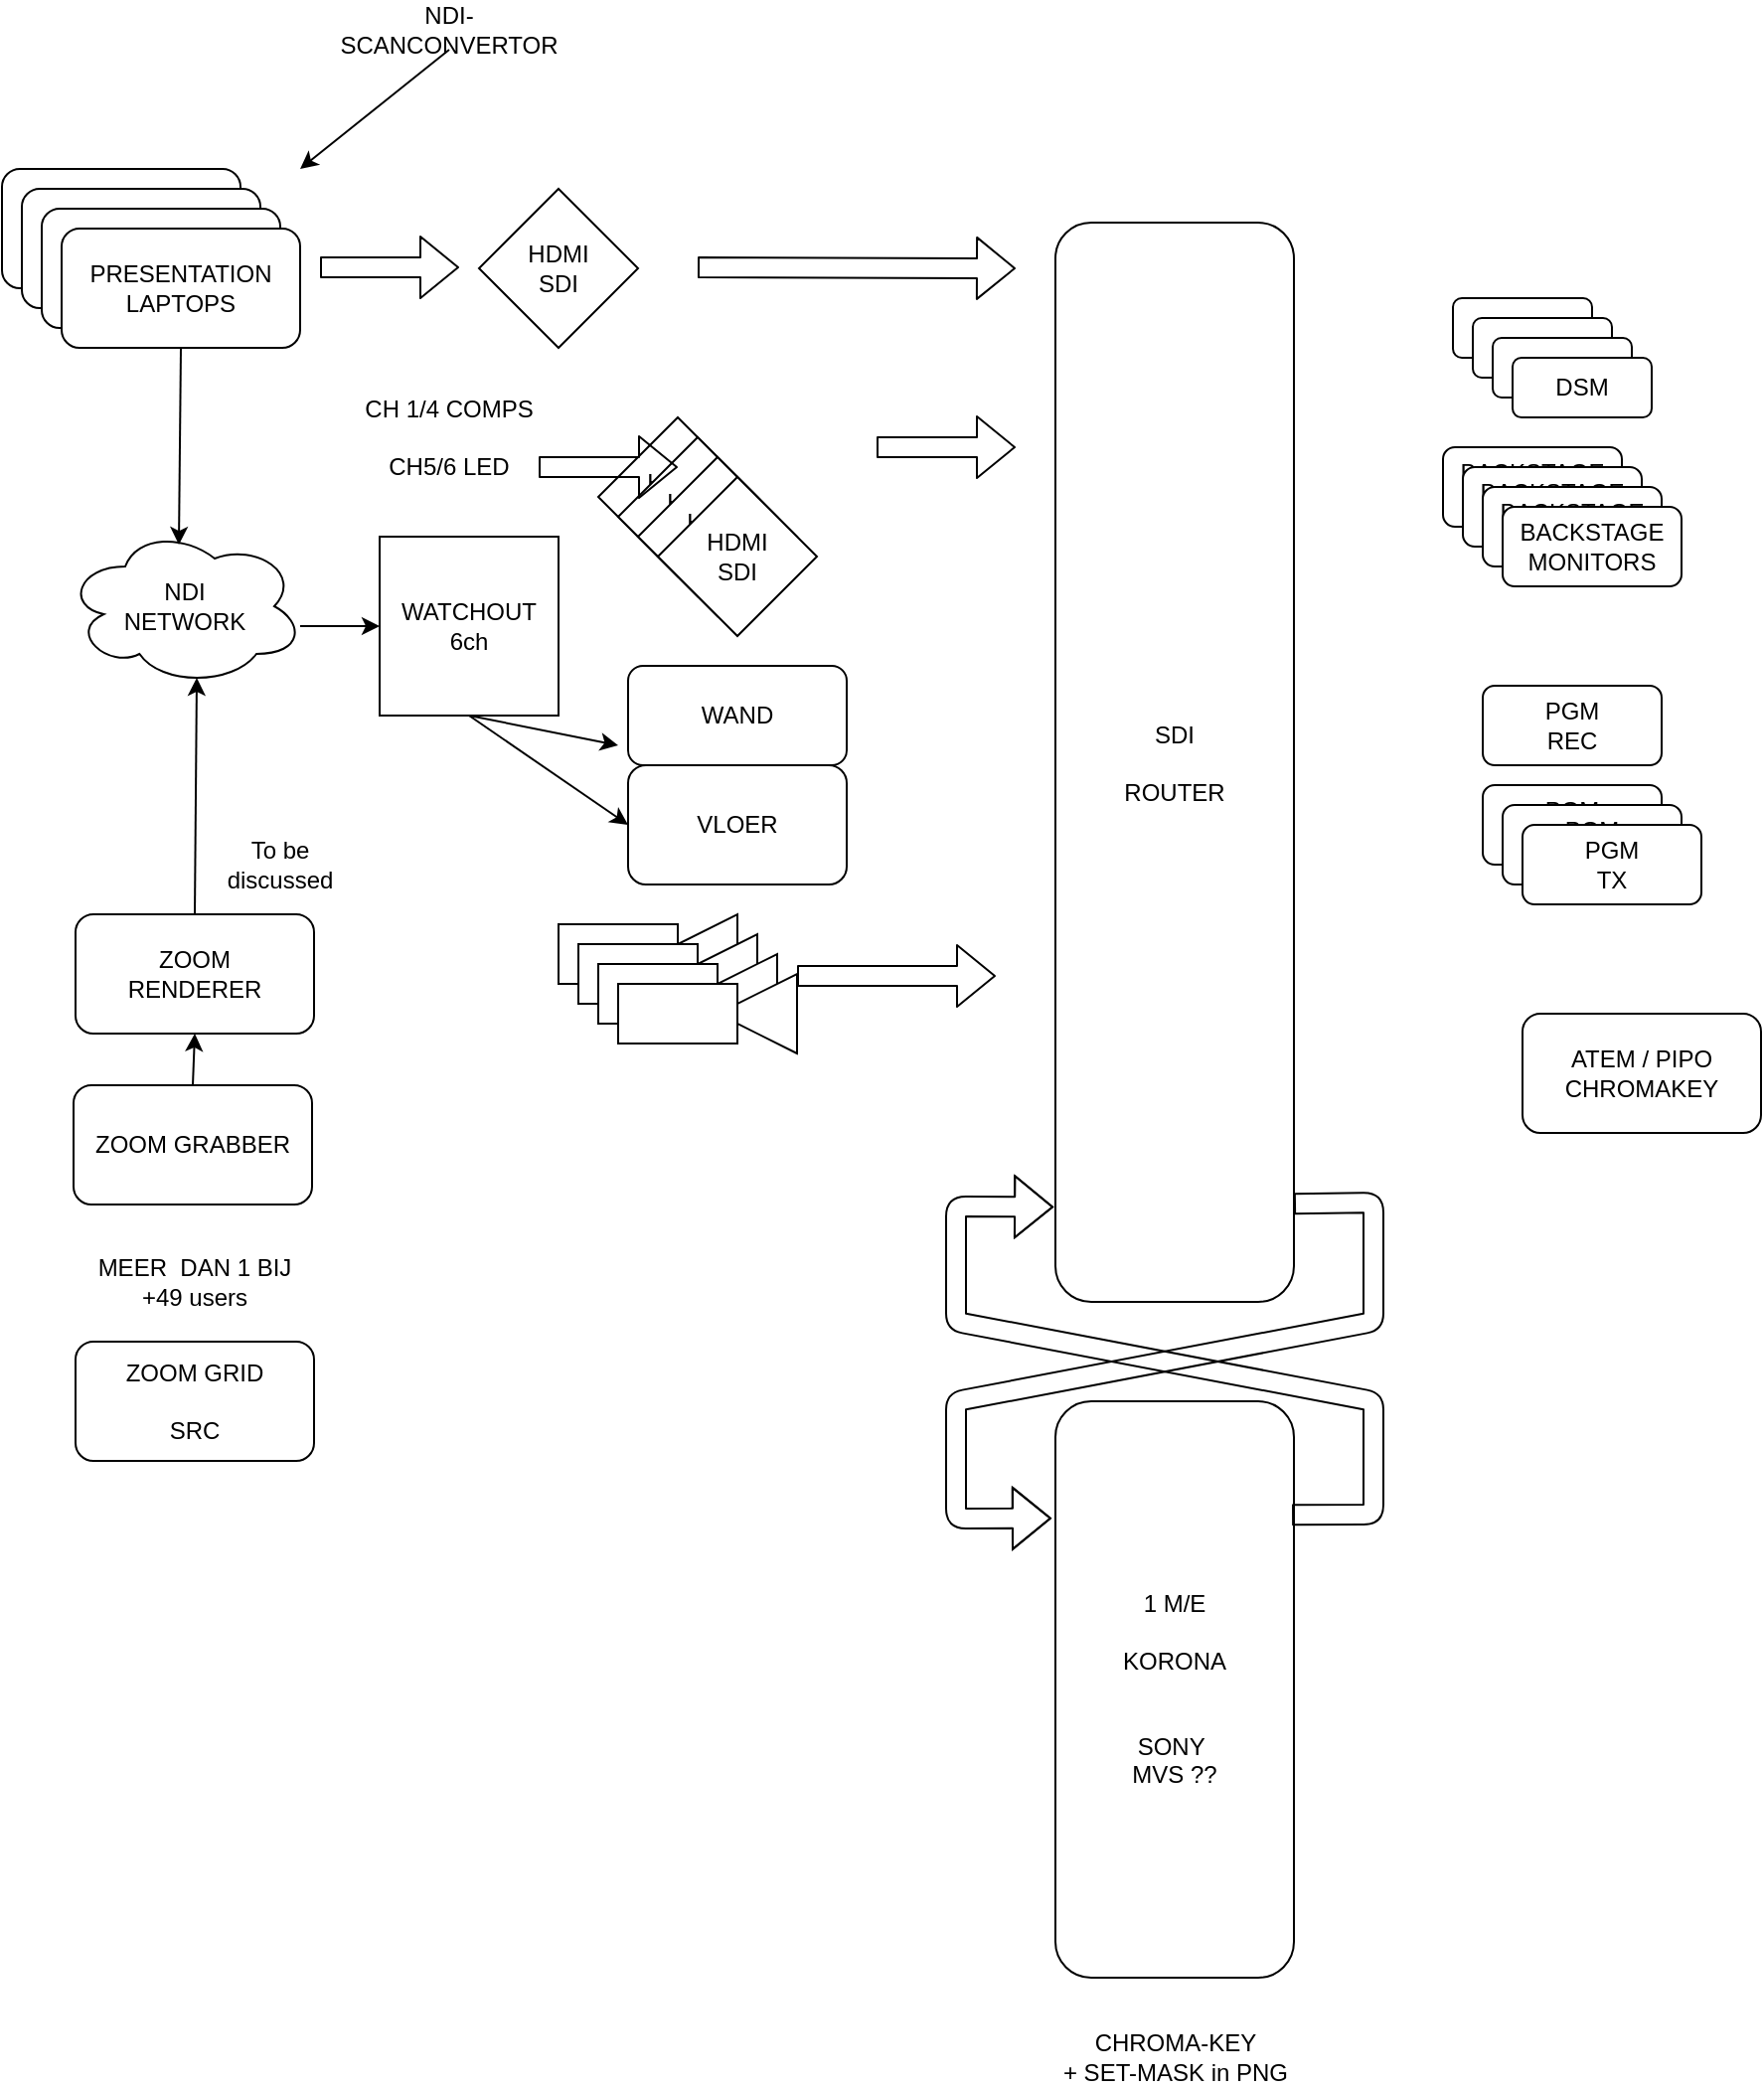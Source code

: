 <mxfile version="13.2.6" type="github"><diagram id="eEAOjsJDKE1D3GFsWQ7s" name="Page-1"><mxGraphModel grid="1" dx="1896" dy="1216" gridSize="10" guides="1" tooltips="1" connect="1" arrows="1" fold="1" page="1" pageScale="1" pageWidth="3300" pageHeight="4681" math="0" shadow="0"><root><mxCell id="0"/><mxCell id="1" parent="0"/><mxCell id="Dp8Bf7_LkVQwsHwpjl2c-26" value="" parent="1" vertex="1" style="triangle;whiteSpace=wrap;html=1;rotation=-180;"><mxGeometry as="geometry" width="40" height="40" x="370" y="595"/></mxCell><mxCell id="Dp8Bf7_LkVQwsHwpjl2c-28" value="" parent="1" vertex="1" style="triangle;whiteSpace=wrap;html=1;rotation=-180;"><mxGeometry as="geometry" width="40" height="40" x="380" y="605"/></mxCell><mxCell id="Dp8Bf7_LkVQwsHwpjl2c-30" value="" parent="1" vertex="1" style="triangle;whiteSpace=wrap;html=1;rotation=-180;"><mxGeometry as="geometry" width="40" height="40" x="390" y="615"/></mxCell><mxCell id="Dp8Bf7_LkVQwsHwpjl2c-32" value="" parent="1" vertex="1" style="triangle;whiteSpace=wrap;html=1;rotation=-180;"><mxGeometry as="geometry" width="40" height="40" x="400" y="625"/></mxCell><mxCell id="snb9pGxtx2AWnqhrzFJE-1" value="DSM" parent="1" vertex="1" style="rounded=1;whiteSpace=wrap;html=1;"><mxGeometry as="geometry" width="70" height="30" x="770" y="285"/></mxCell><mxCell id="snb9pGxtx2AWnqhrzFJE-2" value="DSM" parent="1" vertex="1" style="rounded=1;whiteSpace=wrap;html=1;"><mxGeometry as="geometry" width="70" height="30" x="780" y="295"/></mxCell><mxCell id="snb9pGxtx2AWnqhrzFJE-3" value="DSM" parent="1" vertex="1" style="rounded=1;whiteSpace=wrap;html=1;"><mxGeometry as="geometry" width="70" height="30" x="790" y="305"/></mxCell><mxCell id="snb9pGxtx2AWnqhrzFJE-4" value="DSM" parent="1" vertex="1" style="rounded=1;whiteSpace=wrap;html=1;"><mxGeometry as="geometry" width="70" height="30" x="800" y="315"/></mxCell><mxCell id="snb9pGxtx2AWnqhrzFJE-5" value="WATCHOUT 6ch" parent="1" vertex="1" style="whiteSpace=wrap;html=1;aspect=fixed;"><mxGeometry as="geometry" width="90" height="90" x="230" y="405"/></mxCell><mxCell id="snb9pGxtx2AWnqhrzFJE-6" value="WAND" parent="1" vertex="1" style="rounded=1;whiteSpace=wrap;html=1;"><mxGeometry as="geometry" width="110" height="50" x="355" y="470"/></mxCell><mxCell id="snb9pGxtx2AWnqhrzFJE-7" value="VLOER" parent="1" vertex="1" style="rounded=1;whiteSpace=wrap;html=1;"><mxGeometry as="geometry" width="110" height="60" x="355" y="520"/></mxCell><mxCell id="snb9pGxtx2AWnqhrzFJE-8" value="PGM&lt;br&gt;REC" parent="1" vertex="1" style="rounded=1;whiteSpace=wrap;html=1;"><mxGeometry as="geometry" width="90" height="40" x="785" y="480"/></mxCell><mxCell id="snb9pGxtx2AWnqhrzFJE-9" value="PGM&lt;br&gt;TX" parent="1" vertex="1" style="rounded=1;whiteSpace=wrap;html=1;"><mxGeometry as="geometry" width="90" height="40" x="785" y="530"/></mxCell><mxCell id="snb9pGxtx2AWnqhrzFJE-12" value="BACKSTAGE&lt;br&gt;MONITORS" parent="1" vertex="1" style="rounded=1;whiteSpace=wrap;html=1;"><mxGeometry as="geometry" width="90" height="40" x="765" y="360"/></mxCell><mxCell id="snb9pGxtx2AWnqhrzFJE-13" value="BACKSTAGE&lt;br&gt;MONITORS" parent="1" vertex="1" style="rounded=1;whiteSpace=wrap;html=1;"><mxGeometry as="geometry" width="90" height="40" x="775" y="370"/></mxCell><mxCell id="snb9pGxtx2AWnqhrzFJE-14" value="BACKSTAGE&lt;br&gt;MONITORS" parent="1" vertex="1" style="rounded=1;whiteSpace=wrap;html=1;"><mxGeometry as="geometry" width="90" height="40" x="785" y="380"/></mxCell><mxCell id="snb9pGxtx2AWnqhrzFJE-15" value="BACKSTAGE&lt;br&gt;MONITORS" parent="1" vertex="1" style="rounded=1;whiteSpace=wrap;html=1;"><mxGeometry as="geometry" width="90" height="40" x="795" y="390"/></mxCell><mxCell id="Dp8Bf7_LkVQwsHwpjl2c-1" value="PRESENTATION&lt;br&gt;LAPTOPS" parent="1" vertex="1" style="rounded=1;whiteSpace=wrap;html=1;"><mxGeometry as="geometry" width="120" height="60" x="40" y="220"/></mxCell><mxCell id="Dp8Bf7_LkVQwsHwpjl2c-2" value="PRESENTATION&lt;br&gt;LAPTOPS" parent="1" vertex="1" style="rounded=1;whiteSpace=wrap;html=1;"><mxGeometry as="geometry" width="120" height="60" x="50" y="230"/></mxCell><mxCell id="Dp8Bf7_LkVQwsHwpjl2c-3" value="PRESENTATION&lt;br&gt;LAPTOPS" parent="1" vertex="1" style="rounded=1;whiteSpace=wrap;html=1;"><mxGeometry as="geometry" width="120" height="60" x="60" y="240"/></mxCell><mxCell id="Dp8Bf7_LkVQwsHwpjl2c-4" value="PRESENTATION&lt;br&gt;LAPTOPS" parent="1" vertex="1" style="rounded=1;whiteSpace=wrap;html=1;"><mxGeometry as="geometry" width="120" height="60" x="70" y="250"/></mxCell><mxCell id="Dp8Bf7_LkVQwsHwpjl2c-5" value="HDMI&lt;br&gt;SDI" parent="1" vertex="1" style="rhombus;whiteSpace=wrap;html=1;"><mxGeometry as="geometry" width="80" height="80" x="280" y="230"/></mxCell><mxCell id="Dp8Bf7_LkVQwsHwpjl2c-6" value="" parent="1" style="shape=flexArrow;endArrow=classic;html=1;" edge="1"><mxGeometry as="geometry" width="50" height="50" relative="1"><mxPoint as="sourcePoint" x="200" y="269.5"/><mxPoint as="targetPoint" x="270" y="269.5"/></mxGeometry></mxCell><mxCell id="Dp8Bf7_LkVQwsHwpjl2c-7" value="SDI&lt;br&gt;&lt;br&gt;ROUTER" parent="1" vertex="1" style="rounded=1;whiteSpace=wrap;html=1;"><mxGeometry as="geometry" width="120" height="543" x="570" y="247"/></mxCell><mxCell id="Dp8Bf7_LkVQwsHwpjl2c-9" value="NDI-SCANCONVERTOR" parent="1" vertex="1" style="text;html=1;strokeColor=none;fillColor=none;align=center;verticalAlign=middle;whiteSpace=wrap;rounded=0;"><mxGeometry as="geometry" width="110" height="20" x="210" y="140"/></mxCell><mxCell id="Dp8Bf7_LkVQwsHwpjl2c-11" value="" parent="1" style="endArrow=classic;html=1;exitX=0.5;exitY=1;exitDx=0;exitDy=0;" edge="1" source="Dp8Bf7_LkVQwsHwpjl2c-9"><mxGeometry as="geometry" width="50" height="50" relative="1"><mxPoint as="sourcePoint" x="390" y="590"/><mxPoint as="targetPoint" x="190" y="220"/></mxGeometry></mxCell><mxCell id="Dp8Bf7_LkVQwsHwpjl2c-13" value="" parent="1" style="endArrow=classic;html=1;entryX=0;entryY=0.5;entryDx=0;entryDy=0;" edge="1" target="snb9pGxtx2AWnqhrzFJE-5"><mxGeometry as="geometry" width="50" height="50" relative="1"><mxPoint as="sourcePoint" x="190" y="450"/><mxPoint as="targetPoint" x="440" y="540"/></mxGeometry></mxCell><mxCell id="Dp8Bf7_LkVQwsHwpjl2c-14" value="NDI&lt;br&gt;NETWORK" parent="1" vertex="1" style="ellipse;shape=cloud;whiteSpace=wrap;html=1;"><mxGeometry as="geometry" width="120" height="80" x="72" y="400"/></mxCell><mxCell id="Dp8Bf7_LkVQwsHwpjl2c-15" value="" parent="1" style="endArrow=classic;html=1;exitX=0.5;exitY=1;exitDx=0;exitDy=0;entryX=0.475;entryY=0.113;entryDx=0;entryDy=0;entryPerimeter=0;" edge="1" source="Dp8Bf7_LkVQwsHwpjl2c-4" target="Dp8Bf7_LkVQwsHwpjl2c-14"><mxGeometry as="geometry" width="50" height="50" relative="1"><mxPoint as="sourcePoint" x="390" y="590"/><mxPoint as="targetPoint" x="440" y="540"/></mxGeometry></mxCell><mxCell id="Dp8Bf7_LkVQwsHwpjl2c-16" value="HDMI&lt;br&gt;SDI" parent="1" vertex="1" style="rhombus;whiteSpace=wrap;html=1;"><mxGeometry as="geometry" width="80" height="80" x="340" y="345"/></mxCell><mxCell id="Dp8Bf7_LkVQwsHwpjl2c-17" value="HDMI&lt;br&gt;SDI" parent="1" vertex="1" style="rhombus;whiteSpace=wrap;html=1;"><mxGeometry as="geometry" width="80" height="80" x="350" y="355"/></mxCell><mxCell id="Dp8Bf7_LkVQwsHwpjl2c-18" value="HDMI&lt;br&gt;SDI" parent="1" vertex="1" style="rhombus;whiteSpace=wrap;html=1;"><mxGeometry as="geometry" width="80" height="80" x="360" y="365"/></mxCell><mxCell id="Dp8Bf7_LkVQwsHwpjl2c-19" value="HDMI&lt;br&gt;SDI" parent="1" vertex="1" style="rhombus;whiteSpace=wrap;html=1;"><mxGeometry as="geometry" width="80" height="80" x="370" y="375"/></mxCell><mxCell id="Dp8Bf7_LkVQwsHwpjl2c-21" value="" parent="1" style="shape=flexArrow;endArrow=classic;html=1;" edge="1"><mxGeometry as="geometry" width="50" height="50" relative="1"><mxPoint as="sourcePoint" x="390" y="269.5"/><mxPoint as="targetPoint" x="550" y="270"/></mxGeometry></mxCell><mxCell id="Dp8Bf7_LkVQwsHwpjl2c-22" value="" parent="1" style="shape=flexArrow;endArrow=classic;html=1;" edge="1"><mxGeometry as="geometry" width="50" height="50" relative="1"><mxPoint as="sourcePoint" x="480" y="360"/><mxPoint as="targetPoint" x="550" y="360"/></mxGeometry></mxCell><mxCell id="Dp8Bf7_LkVQwsHwpjl2c-23" value="CH 1/4 COMPS&lt;br&gt;&lt;br&gt;CH5/6 LED" parent="1" vertex="1" style="text;html=1;strokeColor=none;fillColor=none;align=center;verticalAlign=middle;whiteSpace=wrap;rounded=0;"><mxGeometry as="geometry" width="100" height="30" x="215" y="340"/></mxCell><mxCell id="Dp8Bf7_LkVQwsHwpjl2c-24" value="1 M/E&lt;br&gt;&lt;br&gt;KORONA&lt;br&gt;&lt;br&gt;&lt;br&gt;SONY&amp;nbsp;&lt;br&gt;MVS ??" parent="1" vertex="1" style="rounded=1;whiteSpace=wrap;html=1;"><mxGeometry as="geometry" width="120" height="290" x="570" y="840"/></mxCell><mxCell id="Dp8Bf7_LkVQwsHwpjl2c-25" value="" parent="1" vertex="1" style="rounded=0;whiteSpace=wrap;html=1;"><mxGeometry as="geometry" width="60" height="30" x="320" y="600"/></mxCell><mxCell id="Dp8Bf7_LkVQwsHwpjl2c-27" value="" parent="1" vertex="1" style="rounded=0;whiteSpace=wrap;html=1;"><mxGeometry as="geometry" width="60" height="30" x="330" y="610"/></mxCell><mxCell id="Dp8Bf7_LkVQwsHwpjl2c-29" value="" parent="1" vertex="1" style="rounded=0;whiteSpace=wrap;html=1;"><mxGeometry as="geometry" width="60" height="30" x="340" y="620"/></mxCell><mxCell id="Dp8Bf7_LkVQwsHwpjl2c-31" value="" parent="1" vertex="1" style="rounded=0;whiteSpace=wrap;html=1;"><mxGeometry as="geometry" width="60" height="30" x="350" y="630"/></mxCell><mxCell id="Dp8Bf7_LkVQwsHwpjl2c-33" value="CHROMA-KEY&lt;br&gt;+ SET-MASK in PNG" parent="1" vertex="1" style="text;html=1;strokeColor=none;fillColor=none;align=center;verticalAlign=middle;whiteSpace=wrap;rounded=0;"><mxGeometry as="geometry" width="165" height="20" x="547.5" y="1160"/></mxCell><mxCell id="Dp8Bf7_LkVQwsHwpjl2c-34" value="" parent="1" style="shape=flexArrow;endArrow=classic;html=1;entryX=-0.017;entryY=0.203;entryDx=0;entryDy=0;entryPerimeter=0;exitX=1;exitY=0.909;exitDx=0;exitDy=0;exitPerimeter=0;" edge="1" source="Dp8Bf7_LkVQwsHwpjl2c-7" target="Dp8Bf7_LkVQwsHwpjl2c-24"><mxGeometry as="geometry" width="50" height="50" relative="1"><mxPoint as="sourcePoint" x="700" y="740"/><mxPoint as="targetPoint" x="340" y="690"/><Array as="points"><mxPoint x="730" y="740"/><mxPoint x="730" y="800"/><mxPoint x="520" y="840"/><mxPoint x="520" y="899"/></Array></mxGeometry></mxCell><mxCell id="Dp8Bf7_LkVQwsHwpjl2c-35" value="" parent="1" style="shape=flexArrow;endArrow=classic;html=1;entryX=-0.008;entryY=0.912;entryDx=0;entryDy=0;entryPerimeter=0;exitX=0.992;exitY=0.197;exitDx=0;exitDy=0;exitPerimeter=0;" edge="1" source="Dp8Bf7_LkVQwsHwpjl2c-24" target="Dp8Bf7_LkVQwsHwpjl2c-7"><mxGeometry as="geometry" width="50" height="50" relative="1"><mxPoint as="sourcePoint" x="700" y="750.587"/><mxPoint as="targetPoint" x="577.96" y="908.87"/><Array as="points"><mxPoint x="730" y="897"/><mxPoint x="730" y="840"/><mxPoint x="520" y="800"/><mxPoint x="520" y="742"/></Array></mxGeometry></mxCell><mxCell id="Dp8Bf7_LkVQwsHwpjl2c-36" value="" parent="1" style="shape=flexArrow;endArrow=classic;html=1;" edge="1"><mxGeometry as="geometry" width="50" height="50" relative="1"><mxPoint as="sourcePoint" x="440" y="626"/><mxPoint as="targetPoint" x="540" y="626"/></mxGeometry></mxCell><mxCell id="Dp8Bf7_LkVQwsHwpjl2c-37" value="ZOOM GRID&lt;br&gt;&lt;br&gt;SRC" parent="1" vertex="1" style="rounded=1;whiteSpace=wrap;html=1;"><mxGeometry as="geometry" width="120" height="60" x="77" y="810"/></mxCell><mxCell id="Dp8Bf7_LkVQwsHwpjl2c-39" value="MEER&amp;nbsp; DAN 1 BIJ +49 users" parent="1" vertex="1" style="text;html=1;strokeColor=none;fillColor=none;align=center;verticalAlign=middle;whiteSpace=wrap;rounded=0;"><mxGeometry as="geometry" width="120" height="20" x="77" y="770"/></mxCell><mxCell id="Dp8Bf7_LkVQwsHwpjl2c-40" value="ZOOM GRABBER" parent="1" vertex="1" style="rounded=1;whiteSpace=wrap;html=1;"><mxGeometry as="geometry" width="120" height="60" x="76" y="681"/></mxCell><mxCell id="Dp8Bf7_LkVQwsHwpjl2c-41" value="ZOOM&lt;br&gt;RENDERER" parent="1" vertex="1" style="rounded=1;whiteSpace=wrap;html=1;"><mxGeometry as="geometry" width="120" height="60" x="77" y="595"/></mxCell><mxCell id="Dp8Bf7_LkVQwsHwpjl2c-42" value="" parent="1" style="endArrow=classic;html=1;entryX=0.55;entryY=0.95;entryDx=0;entryDy=0;exitX=0.5;exitY=0;exitDx=0;exitDy=0;entryPerimeter=0;" edge="1" source="Dp8Bf7_LkVQwsHwpjl2c-41" target="Dp8Bf7_LkVQwsHwpjl2c-14"><mxGeometry as="geometry" width="50" height="50" relative="1"><mxPoint as="sourcePoint" x="390" y="870"/><mxPoint as="targetPoint" x="440" y="820"/></mxGeometry></mxCell><mxCell id="Dp8Bf7_LkVQwsHwpjl2c-44" value="" parent="1" style="endArrow=classic;html=1;exitX=0.5;exitY=0;exitDx=0;exitDy=0;entryX=0.5;entryY=1;entryDx=0;entryDy=0;" edge="1" source="Dp8Bf7_LkVQwsHwpjl2c-40" target="Dp8Bf7_LkVQwsHwpjl2c-41"><mxGeometry as="geometry" width="50" height="50" relative="1"><mxPoint as="sourcePoint" x="270" y="730"/><mxPoint as="targetPoint" x="320" y="680"/></mxGeometry></mxCell><mxCell id="Dp8Bf7_LkVQwsHwpjl2c-45" value="" parent="1" style="endArrow=classic;html=1;exitX=0.5;exitY=1;exitDx=0;exitDy=0;" edge="1" source="snb9pGxtx2AWnqhrzFJE-5"><mxGeometry as="geometry" width="50" height="50" relative="1"><mxPoint as="sourcePoint" x="260" y="580"/><mxPoint as="targetPoint" x="350" y="510"/></mxGeometry></mxCell><mxCell id="Dp8Bf7_LkVQwsHwpjl2c-46" value="" parent="1" style="endArrow=classic;html=1;exitX=0.5;exitY=1;exitDx=0;exitDy=0;entryX=0;entryY=0.5;entryDx=0;entryDy=0;" edge="1" source="snb9pGxtx2AWnqhrzFJE-5" target="snb9pGxtx2AWnqhrzFJE-7"><mxGeometry as="geometry" width="50" height="50" relative="1"><mxPoint as="sourcePoint" x="285" y="505"/><mxPoint as="targetPoint" x="360" y="520"/></mxGeometry></mxCell><mxCell id="Dp8Bf7_LkVQwsHwpjl2c-47" value="PGM&lt;br&gt;TX" parent="1" vertex="1" style="rounded=1;whiteSpace=wrap;html=1;"><mxGeometry as="geometry" width="90" height="40" x="795" y="540"/></mxCell><mxCell id="Dp8Bf7_LkVQwsHwpjl2c-48" value="PGM&lt;br&gt;TX" parent="1" vertex="1" style="rounded=1;whiteSpace=wrap;html=1;"><mxGeometry as="geometry" width="90" height="40" x="805" y="550"/></mxCell><mxCell id="Dp8Bf7_LkVQwsHwpjl2c-49" value="To be discussed" parent="1" vertex="1" style="text;html=1;strokeColor=none;fillColor=none;align=center;verticalAlign=middle;whiteSpace=wrap;rounded=0;"><mxGeometry as="geometry" width="40" height="20" x="160" y="560"/></mxCell><mxCell id="Dp8Bf7_LkVQwsHwpjl2c-51" value="" parent="1" style="shape=flexArrow;endArrow=classic;html=1;" edge="1"><mxGeometry as="geometry" width="50" height="50" relative="1"><mxPoint as="sourcePoint" x="310" y="370"/><mxPoint as="targetPoint" x="380" y="370"/></mxGeometry></mxCell><mxCell id="Dp8Bf7_LkVQwsHwpjl2c-52" value="ATEM / PIPO&lt;br&gt;CHROMAKEY" parent="1" vertex="1" style="rounded=1;whiteSpace=wrap;html=1;"><mxGeometry as="geometry" width="120" height="60" x="805" y="645"/></mxCell></root></mxGraphModel></diagram></mxfile>